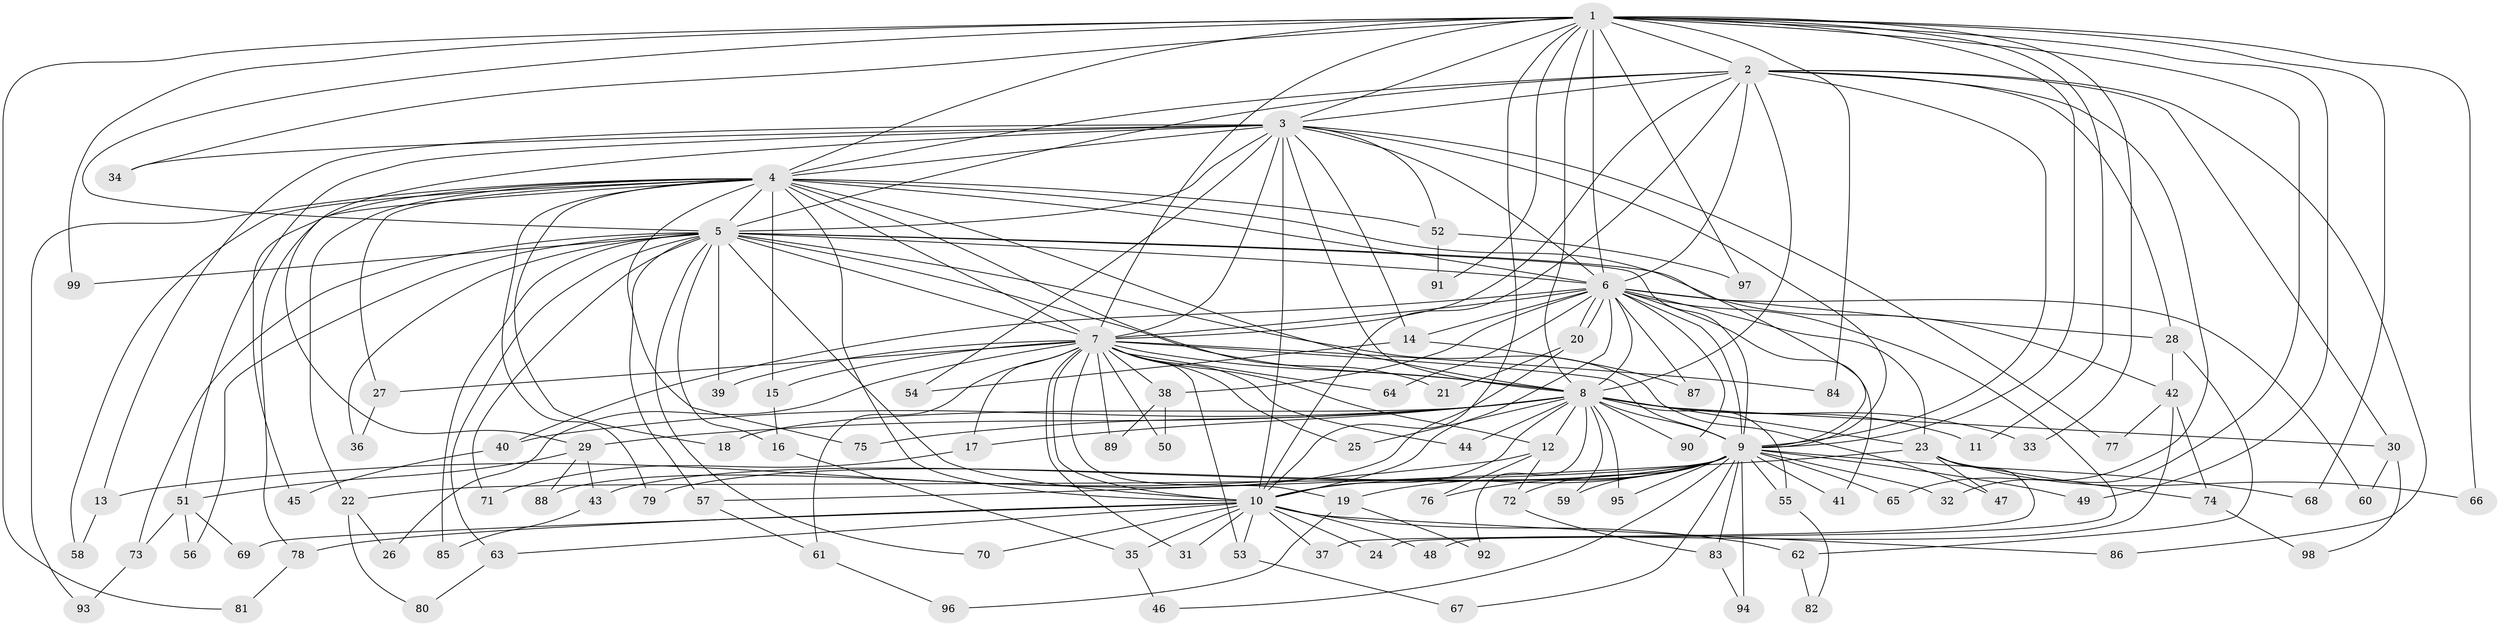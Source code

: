 // coarse degree distribution, {2: 0.2926829268292683, 16: 0.04878048780487805, 18: 0.024390243902439025, 3: 0.21951219512195122, 5: 0.12195121951219512, 7: 0.024390243902439025, 14: 0.024390243902439025, 4: 0.0975609756097561, 17: 0.07317073170731707, 19: 0.024390243902439025, 6: 0.024390243902439025, 21: 0.024390243902439025}
// Generated by graph-tools (version 1.1) at 2025/36/03/04/25 23:36:35]
// undirected, 99 vertices, 223 edges
graph export_dot {
  node [color=gray90,style=filled];
  1;
  2;
  3;
  4;
  5;
  6;
  7;
  8;
  9;
  10;
  11;
  12;
  13;
  14;
  15;
  16;
  17;
  18;
  19;
  20;
  21;
  22;
  23;
  24;
  25;
  26;
  27;
  28;
  29;
  30;
  31;
  32;
  33;
  34;
  35;
  36;
  37;
  38;
  39;
  40;
  41;
  42;
  43;
  44;
  45;
  46;
  47;
  48;
  49;
  50;
  51;
  52;
  53;
  54;
  55;
  56;
  57;
  58;
  59;
  60;
  61;
  62;
  63;
  64;
  65;
  66;
  67;
  68;
  69;
  70;
  71;
  72;
  73;
  74;
  75;
  76;
  77;
  78;
  79;
  80;
  81;
  82;
  83;
  84;
  85;
  86;
  87;
  88;
  89;
  90;
  91;
  92;
  93;
  94;
  95;
  96;
  97;
  98;
  99;
  1 -- 2;
  1 -- 3;
  1 -- 4;
  1 -- 5;
  1 -- 6;
  1 -- 7;
  1 -- 8;
  1 -- 9;
  1 -- 10;
  1 -- 11;
  1 -- 32;
  1 -- 33;
  1 -- 34;
  1 -- 49;
  1 -- 66;
  1 -- 68;
  1 -- 81;
  1 -- 84;
  1 -- 91;
  1 -- 97;
  1 -- 99;
  2 -- 3;
  2 -- 4;
  2 -- 5;
  2 -- 6;
  2 -- 7;
  2 -- 8;
  2 -- 9;
  2 -- 10;
  2 -- 28;
  2 -- 30;
  2 -- 65;
  2 -- 86;
  3 -- 4;
  3 -- 5;
  3 -- 6;
  3 -- 7;
  3 -- 8;
  3 -- 9;
  3 -- 10;
  3 -- 13;
  3 -- 14;
  3 -- 29;
  3 -- 34;
  3 -- 51;
  3 -- 52;
  3 -- 54;
  3 -- 77;
  4 -- 5;
  4 -- 6;
  4 -- 7;
  4 -- 8;
  4 -- 9;
  4 -- 10;
  4 -- 15;
  4 -- 18;
  4 -- 21;
  4 -- 22;
  4 -- 27;
  4 -- 45;
  4 -- 52;
  4 -- 58;
  4 -- 75;
  4 -- 78;
  4 -- 79;
  4 -- 93;
  5 -- 6;
  5 -- 7;
  5 -- 8;
  5 -- 9;
  5 -- 10;
  5 -- 16;
  5 -- 36;
  5 -- 39;
  5 -- 42;
  5 -- 47;
  5 -- 56;
  5 -- 57;
  5 -- 63;
  5 -- 70;
  5 -- 71;
  5 -- 73;
  5 -- 85;
  5 -- 99;
  6 -- 7;
  6 -- 8;
  6 -- 9;
  6 -- 10;
  6 -- 14;
  6 -- 20;
  6 -- 20;
  6 -- 23;
  6 -- 24;
  6 -- 28;
  6 -- 38;
  6 -- 40;
  6 -- 41;
  6 -- 60;
  6 -- 64;
  6 -- 87;
  6 -- 90;
  7 -- 8;
  7 -- 9;
  7 -- 10;
  7 -- 12;
  7 -- 15;
  7 -- 17;
  7 -- 19;
  7 -- 25;
  7 -- 26;
  7 -- 27;
  7 -- 31;
  7 -- 38;
  7 -- 39;
  7 -- 44;
  7 -- 50;
  7 -- 53;
  7 -- 61;
  7 -- 64;
  7 -- 84;
  7 -- 89;
  8 -- 9;
  8 -- 10;
  8 -- 11;
  8 -- 12;
  8 -- 17;
  8 -- 18;
  8 -- 23;
  8 -- 25;
  8 -- 29;
  8 -- 30;
  8 -- 33;
  8 -- 40;
  8 -- 44;
  8 -- 55;
  8 -- 59;
  8 -- 75;
  8 -- 90;
  8 -- 92;
  8 -- 95;
  9 -- 10;
  9 -- 19;
  9 -- 22;
  9 -- 32;
  9 -- 41;
  9 -- 43;
  9 -- 46;
  9 -- 49;
  9 -- 55;
  9 -- 59;
  9 -- 65;
  9 -- 67;
  9 -- 68;
  9 -- 72;
  9 -- 76;
  9 -- 79;
  9 -- 83;
  9 -- 94;
  9 -- 95;
  10 -- 24;
  10 -- 31;
  10 -- 35;
  10 -- 37;
  10 -- 48;
  10 -- 53;
  10 -- 62;
  10 -- 63;
  10 -- 69;
  10 -- 70;
  10 -- 78;
  10 -- 86;
  12 -- 13;
  12 -- 72;
  12 -- 76;
  13 -- 58;
  14 -- 54;
  14 -- 87;
  15 -- 16;
  16 -- 35;
  17 -- 71;
  19 -- 92;
  19 -- 96;
  20 -- 21;
  20 -- 88;
  22 -- 26;
  22 -- 80;
  23 -- 37;
  23 -- 47;
  23 -- 57;
  23 -- 66;
  23 -- 74;
  27 -- 36;
  28 -- 42;
  28 -- 62;
  29 -- 43;
  29 -- 51;
  29 -- 88;
  30 -- 60;
  30 -- 98;
  35 -- 46;
  38 -- 50;
  38 -- 89;
  40 -- 45;
  42 -- 48;
  42 -- 74;
  42 -- 77;
  43 -- 85;
  51 -- 56;
  51 -- 69;
  51 -- 73;
  52 -- 91;
  52 -- 97;
  53 -- 67;
  55 -- 82;
  57 -- 61;
  61 -- 96;
  62 -- 82;
  63 -- 80;
  72 -- 83;
  73 -- 93;
  74 -- 98;
  78 -- 81;
  83 -- 94;
}
